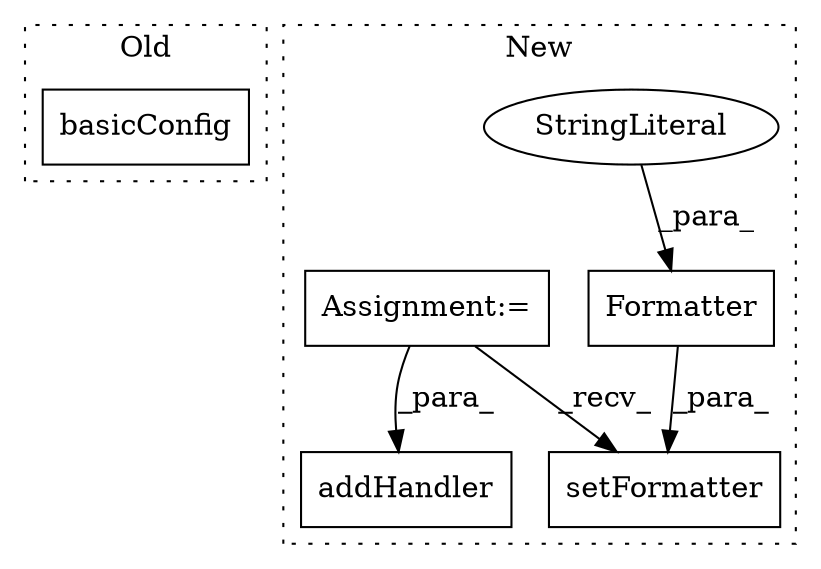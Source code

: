 digraph G {
subgraph cluster0 {
1 [label="basicConfig" a="32" s="1691,1722" l="12,1" shape="box"];
label = "Old";
style="dotted";
}
subgraph cluster1 {
2 [label="Formatter" a="32" s="2031,2109" l="10,1" shape="box"];
3 [label="StringLiteral" a="45" s="2090" l="19" shape="ellipse"];
4 [label="setFormatter" a="32" s="2137,2159" l="13,1" shape="box"];
5 [label="Assignment:=" a="7" s="1856" l="1" shape="box"];
6 [label="addHandler" a="32" s="2178,2203" l="11,1" shape="box"];
label = "New";
style="dotted";
}
2 -> 4 [label="_para_"];
3 -> 2 [label="_para_"];
5 -> 4 [label="_recv_"];
5 -> 6 [label="_para_"];
}